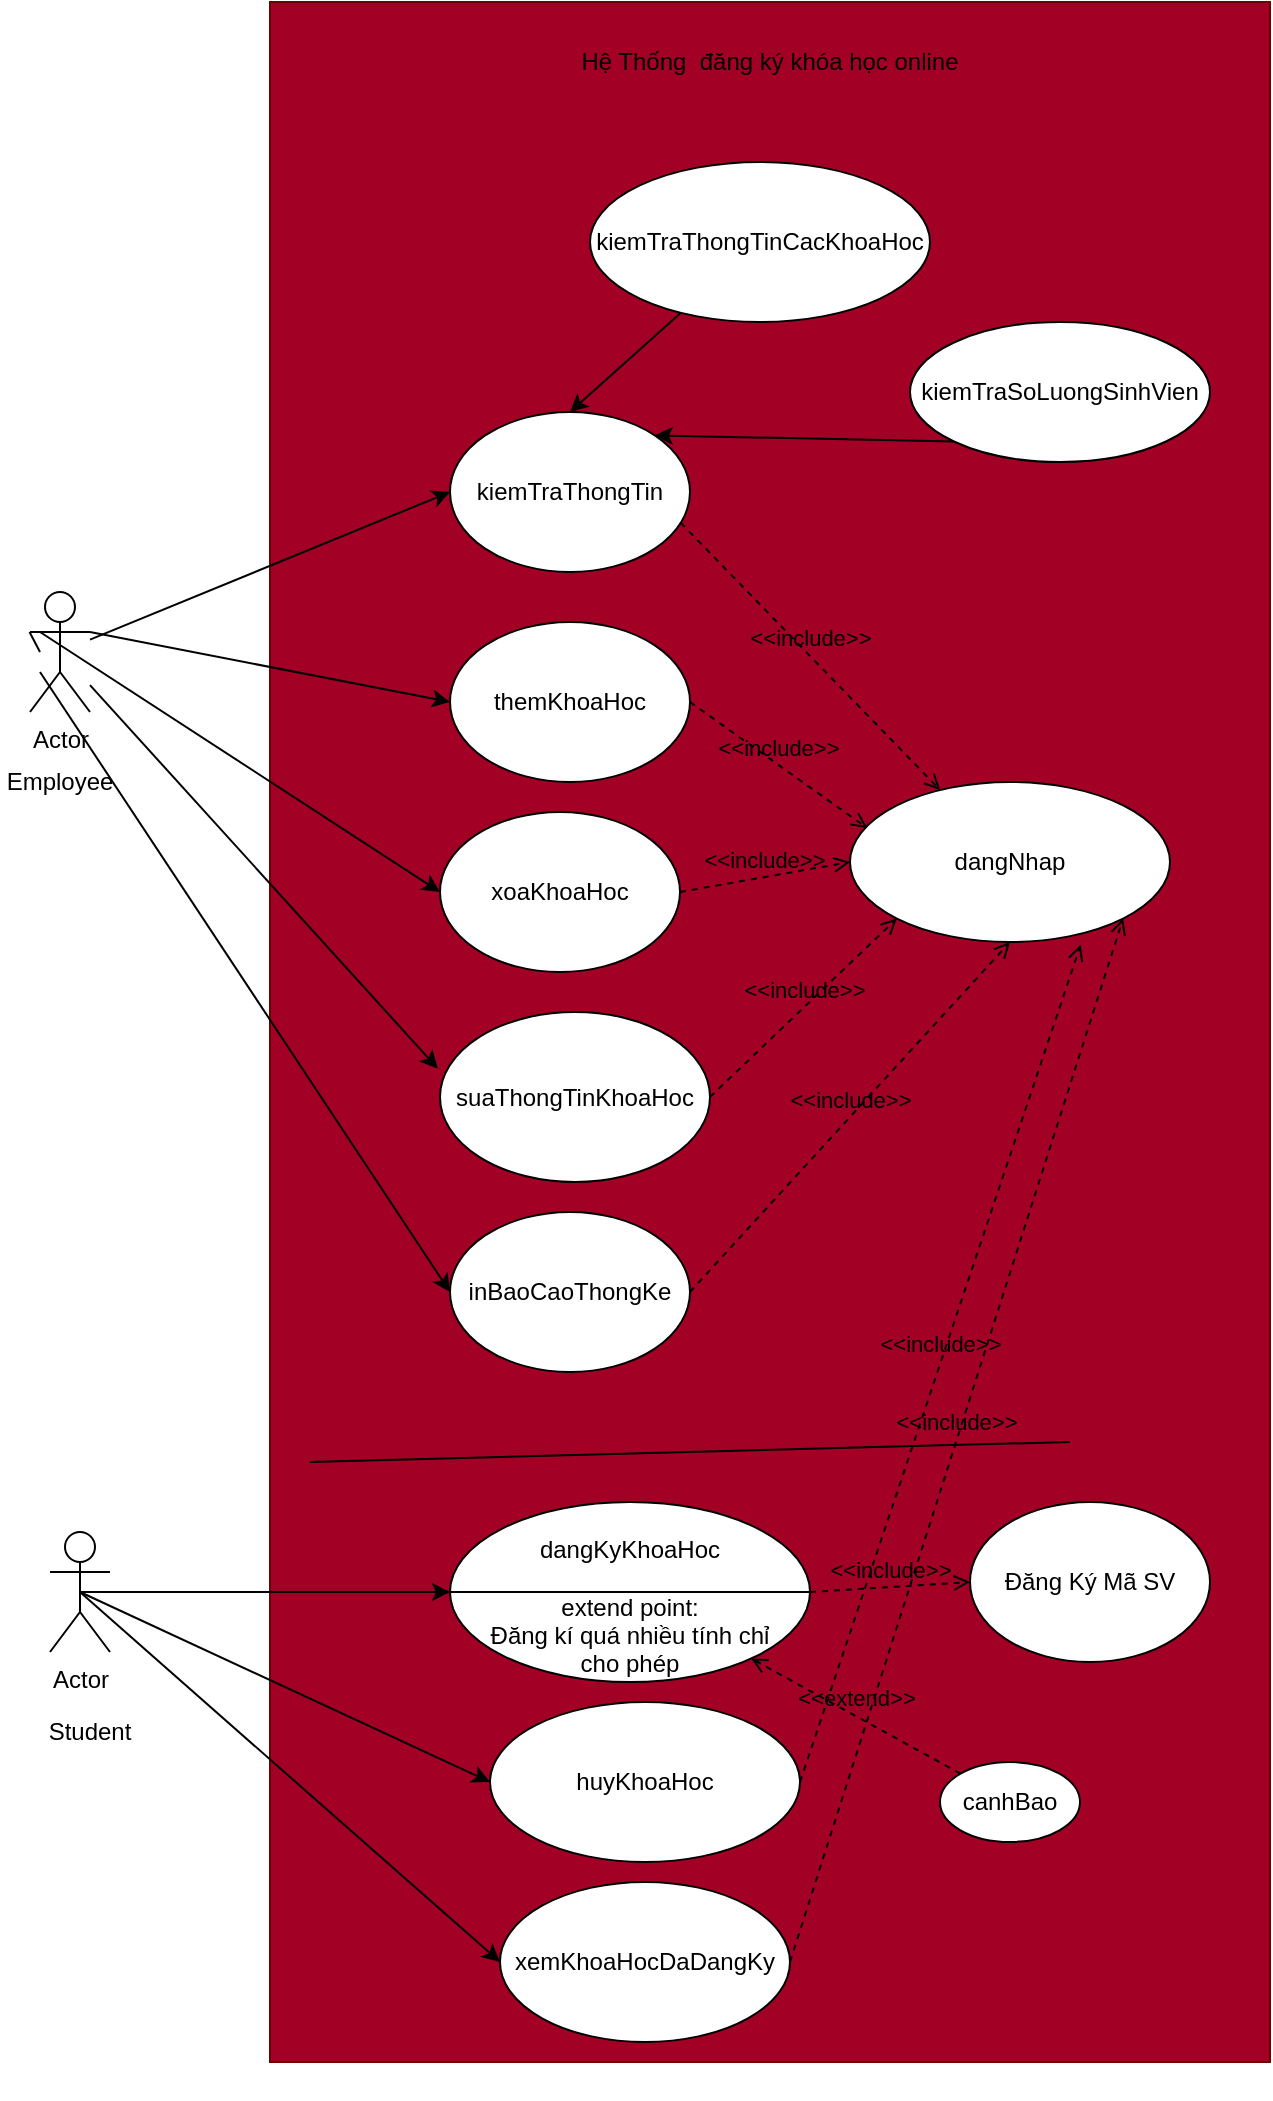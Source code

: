 <mxfile>
    <diagram id="lB1h-7lxpASH3OdDRsPz" name="Page-1">
        <mxGraphModel dx="678" dy="2144" grid="1" gridSize="10" guides="1" tooltips="1" connect="1" arrows="1" fold="1" page="1" pageScale="1" pageWidth="850" pageHeight="1100" math="0" shadow="0">
            <root>
                <mxCell id="0"/>
                <mxCell id="1" parent="0"/>
                <mxCell id="tVhqEvvE7kMgc86qGGUo-36" value="" style="rounded=0;whiteSpace=wrap;html=1;fillColor=#a20025;strokeColor=#6F0000;fontColor=#ffffff;" parent="1" vertex="1">
                    <mxGeometry x="870" y="-580" width="500" height="1030" as="geometry"/>
                </mxCell>
                <mxCell id="pz9MaHcPiONFDGKfk24B-2" value="Actor" style="shape=umlActor;verticalLabelPosition=bottom;verticalAlign=top;html=1;outlineConnect=0;" parent="1" vertex="1">
                    <mxGeometry x="760" y="185" width="30" height="60" as="geometry"/>
                </mxCell>
                <mxCell id="pz9MaHcPiONFDGKfk24B-7" value="Employee" style="text;html=1;strokeColor=none;fillColor=none;align=center;verticalAlign=middle;whiteSpace=wrap;rounded=0;" parent="1" vertex="1">
                    <mxGeometry x="735" y="-205" width="60" height="30" as="geometry"/>
                </mxCell>
                <mxCell id="pz9MaHcPiONFDGKfk24B-8" value="Student" style="text;html=1;strokeColor=none;fillColor=none;align=center;verticalAlign=middle;whiteSpace=wrap;rounded=0;" parent="1" vertex="1">
                    <mxGeometry x="750" y="270" width="60" height="30" as="geometry"/>
                </mxCell>
                <mxCell id="pz9MaHcPiONFDGKfk24B-9" value="kiemTraThongTin" style="ellipse;whiteSpace=wrap;html=1;" parent="1" vertex="1">
                    <mxGeometry x="960" y="-375" width="120" height="80" as="geometry"/>
                </mxCell>
                <mxCell id="pz9MaHcPiONFDGKfk24B-12" value="xoaKhoaHoc" style="ellipse;whiteSpace=wrap;html=1;" parent="1" vertex="1">
                    <mxGeometry x="955" y="-175" width="120" height="80" as="geometry"/>
                </mxCell>
                <mxCell id="pz9MaHcPiONFDGKfk24B-21" value="inBaoCaoThongKe" style="ellipse;whiteSpace=wrap;html=1;" parent="1" vertex="1">
                    <mxGeometry x="960" y="25" width="120" height="80" as="geometry"/>
                </mxCell>
                <mxCell id="pz9MaHcPiONFDGKfk24B-23" value="suaThongTinKhoaHoc" style="ellipse;whiteSpace=wrap;html=1;" parent="1" vertex="1">
                    <mxGeometry x="955" y="-75" width="135" height="85" as="geometry"/>
                </mxCell>
                <mxCell id="tVhqEvvE7kMgc86qGGUo-2" value="" style="endArrow=classic;html=1;rounded=0;entryX=0;entryY=0.5;entryDx=0;entryDy=0;" parent="1" source="pz9MaHcPiONFDGKfk24B-4" target="pz9MaHcPiONFDGKfk24B-9" edge="1">
                    <mxGeometry width="50" height="50" relative="1" as="geometry">
                        <mxPoint x="925" y="-75" as="sourcePoint"/>
                        <mxPoint x="975" y="-125" as="targetPoint"/>
                    </mxGeometry>
                </mxCell>
                <mxCell id="tVhqEvvE7kMgc86qGGUo-3" value="" style="endArrow=classic;html=1;rounded=0;entryX=0;entryY=0.5;entryDx=0;entryDy=0;exitX=1;exitY=0.333;exitDx=0;exitDy=0;exitPerimeter=0;" parent="1" source="pz9MaHcPiONFDGKfk24B-4" target="tVhqEvvE7kMgc86qGGUo-79" edge="1">
                    <mxGeometry width="50" height="50" relative="1" as="geometry">
                        <mxPoint x="760" y="-250.455" as="sourcePoint"/>
                        <mxPoint x="944.72" y="-249.8" as="targetPoint"/>
                    </mxGeometry>
                </mxCell>
                <mxCell id="tVhqEvvE7kMgc86qGGUo-4" value="" style="endArrow=classic;html=1;rounded=0;entryX=0;entryY=0.5;entryDx=0;entryDy=0;" parent="1" target="pz9MaHcPiONFDGKfk24B-12" edge="1">
                    <mxGeometry width="50" height="50" relative="1" as="geometry">
                        <mxPoint x="755" y="-265" as="sourcePoint"/>
                        <mxPoint x="975" y="-315.0" as="targetPoint"/>
                    </mxGeometry>
                </mxCell>
                <mxCell id="tVhqEvvE7kMgc86qGGUo-6" value="" style="endArrow=classic;html=1;rounded=0;entryX=-0.008;entryY=0.333;entryDx=0;entryDy=0;entryPerimeter=0;startArrow=none;" parent="1" source="pz9MaHcPiONFDGKfk24B-4" target="pz9MaHcPiONFDGKfk24B-23" edge="1">
                    <mxGeometry width="50" height="50" relative="1" as="geometry">
                        <mxPoint x="755" y="-255" as="sourcePoint"/>
                        <mxPoint x="995" y="-55" as="targetPoint"/>
                    </mxGeometry>
                </mxCell>
                <mxCell id="tVhqEvvE7kMgc86qGGUo-7" value="" style="endArrow=classic;html=1;rounded=0;entryX=0;entryY=0.5;entryDx=0;entryDy=0;" parent="1" target="pz9MaHcPiONFDGKfk24B-21" edge="1">
                    <mxGeometry width="50" height="50" relative="1" as="geometry">
                        <mxPoint x="755" y="-245" as="sourcePoint"/>
                        <mxPoint x="845" y="55" as="targetPoint"/>
                    </mxGeometry>
                </mxCell>
                <mxCell id="tVhqEvvE7kMgc86qGGUo-21" value="canhBao" style="ellipse;whiteSpace=wrap;html=1;" parent="1" vertex="1">
                    <mxGeometry x="1205" y="300" width="70" height="40" as="geometry"/>
                </mxCell>
                <mxCell id="tVhqEvvE7kMgc86qGGUo-22" value="&amp;lt;&amp;lt;extend&amp;gt;&amp;gt;" style="html=1;verticalAlign=bottom;labelBackgroundColor=none;endArrow=open;endFill=0;dashed=1;rounded=0;exitX=0;exitY=0;exitDx=0;exitDy=0;" parent="1" source="tVhqEvvE7kMgc86qGGUo-21" target="tVhqEvvE7kMgc86qGGUo-78" edge="1">
                    <mxGeometry width="160" relative="1" as="geometry">
                        <mxPoint x="1105" y="-100" as="sourcePoint"/>
                        <mxPoint x="1104.14" y="-176.66" as="targetPoint"/>
                    </mxGeometry>
                </mxCell>
                <mxCell id="tVhqEvvE7kMgc86qGGUo-31" value="kiemTraThongTinCacKhoaHoc" style="ellipse;whiteSpace=wrap;html=1;" parent="1" vertex="1">
                    <mxGeometry x="1030" y="-500" width="170" height="80" as="geometry"/>
                </mxCell>
                <mxCell id="tVhqEvvE7kMgc86qGGUo-32" value="" style="endArrow=classic;html=1;rounded=0;entryX=0.5;entryY=0;entryDx=0;entryDy=0;" parent="1" source="tVhqEvvE7kMgc86qGGUo-31" target="pz9MaHcPiONFDGKfk24B-9" edge="1">
                    <mxGeometry width="50" height="50" relative="1" as="geometry">
                        <mxPoint x="1065" y="-295" as="sourcePoint"/>
                        <mxPoint x="1115" y="-345" as="targetPoint"/>
                    </mxGeometry>
                </mxCell>
                <mxCell id="tVhqEvvE7kMgc86qGGUo-33" value="kiemTraSoLuongSinhVien" style="ellipse;whiteSpace=wrap;html=1;" parent="1" vertex="1">
                    <mxGeometry x="1190" y="-420" width="150" height="70" as="geometry"/>
                </mxCell>
                <mxCell id="tVhqEvvE7kMgc86qGGUo-34" value="" style="endArrow=classic;html=1;rounded=0;exitX=0;exitY=1;exitDx=0;exitDy=0;entryX=1;entryY=0;entryDx=0;entryDy=0;" parent="1" source="tVhqEvvE7kMgc86qGGUo-33" target="pz9MaHcPiONFDGKfk24B-9" edge="1">
                    <mxGeometry width="50" height="50" relative="1" as="geometry">
                        <mxPoint x="1065" y="-285" as="sourcePoint"/>
                        <mxPoint x="1115" y="-335" as="targetPoint"/>
                    </mxGeometry>
                </mxCell>
                <mxCell id="tVhqEvvE7kMgc86qGGUo-40" value="Hệ Thống&amp;nbsp; đăng ký khóa học online" style="text;html=1;strokeColor=none;fillColor=none;align=center;verticalAlign=middle;whiteSpace=wrap;rounded=0;" parent="1" vertex="1">
                    <mxGeometry x="1010" y="-565" width="220" height="30" as="geometry"/>
                </mxCell>
                <mxCell id="tVhqEvvE7kMgc86qGGUo-66" style="edgeStyle=orthogonalEdgeStyle;rounded=0;orthogonalLoop=1;jettySize=auto;html=1;exitX=0.5;exitY=1;exitDx=0;exitDy=0;" parent="1" edge="1">
                    <mxGeometry relative="1" as="geometry">
                        <mxPoint x="1085" y="460" as="sourcePoint"/>
                        <mxPoint x="1085" y="460" as="targetPoint"/>
                    </mxGeometry>
                </mxCell>
                <mxCell id="tVhqEvvE7kMgc86qGGUo-68" value="huyKhoaHoc" style="ellipse;whiteSpace=wrap;html=1;" parent="1" vertex="1">
                    <mxGeometry x="980" y="270" width="155" height="80" as="geometry"/>
                </mxCell>
                <mxCell id="tVhqEvvE7kMgc86qGGUo-78" value="&lt;span&gt;&lt;br&gt;&lt;/span&gt;dangKyKhoaHoc&lt;br&gt;&lt;br&gt;&lt;span&gt;extend point:&lt;/span&gt;&lt;br&gt;&lt;span&gt;Đăng kí quá nhiều tính chỉ&lt;br&gt;cho phép&lt;br&gt;&lt;/span&gt;" style="shape=lineEllipse;perimeter=ellipsePerimeter;whiteSpace=wrap;html=1;backgroundOutline=1;" parent="1" vertex="1">
                    <mxGeometry x="960" y="170" width="180" height="90" as="geometry"/>
                </mxCell>
                <mxCell id="tVhqEvvE7kMgc86qGGUo-79" value="themKhoaHoc" style="ellipse;whiteSpace=wrap;html=1;" parent="1" vertex="1">
                    <mxGeometry x="960" y="-270" width="120" height="80" as="geometry"/>
                </mxCell>
                <mxCell id="tVhqEvvE7kMgc86qGGUo-81" value="" style="endArrow=none;html=1;rounded=0;" parent="1" edge="1">
                    <mxGeometry width="50" height="50" relative="1" as="geometry">
                        <mxPoint x="890" y="150" as="sourcePoint"/>
                        <mxPoint x="1270" y="140" as="targetPoint"/>
                    </mxGeometry>
                </mxCell>
                <mxCell id="_JqN_RBT8FjLGJyVjGAs-5" value="dangNhap" style="ellipse;whiteSpace=wrap;html=1;" parent="1" vertex="1">
                    <mxGeometry x="1160" y="-190" width="160" height="80" as="geometry"/>
                </mxCell>
                <mxCell id="_JqN_RBT8FjLGJyVjGAs-8" value="xemKhoaHocDaDangKy" style="ellipse;whiteSpace=wrap;html=1;" parent="1" vertex="1">
                    <mxGeometry x="985" y="360" width="145" height="80" as="geometry"/>
                </mxCell>
                <mxCell id="_JqN_RBT8FjLGJyVjGAs-11" value="&amp;lt;&amp;lt;include&amp;gt;&amp;gt;" style="html=1;verticalAlign=bottom;labelBackgroundColor=none;endArrow=open;endFill=0;dashed=1;rounded=0;exitX=0.961;exitY=0.692;exitDx=0;exitDy=0;exitPerimeter=0;" parent="1" source="pz9MaHcPiONFDGKfk24B-9" target="_JqN_RBT8FjLGJyVjGAs-5" edge="1">
                    <mxGeometry width="160" relative="1" as="geometry">
                        <mxPoint x="910" y="-40" as="sourcePoint"/>
                        <mxPoint x="1070" y="-40" as="targetPoint"/>
                    </mxGeometry>
                </mxCell>
                <mxCell id="_JqN_RBT8FjLGJyVjGAs-12" value="&amp;lt;&amp;lt;include&amp;gt;&amp;gt;" style="html=1;verticalAlign=bottom;labelBackgroundColor=none;endArrow=open;endFill=0;dashed=1;rounded=0;exitX=1;exitY=0.5;exitDx=0;exitDy=0;entryX=0.054;entryY=0.288;entryDx=0;entryDy=0;entryPerimeter=0;" parent="1" source="tVhqEvvE7kMgc86qGGUo-79" target="_JqN_RBT8FjLGJyVjGAs-5" edge="1">
                    <mxGeometry width="160" relative="1" as="geometry">
                        <mxPoint x="1085.32" y="-309.64" as="sourcePoint"/>
                        <mxPoint x="1215.155" y="-176.006" as="targetPoint"/>
                    </mxGeometry>
                </mxCell>
                <mxCell id="_JqN_RBT8FjLGJyVjGAs-13" value="&amp;lt;&amp;lt;include&amp;gt;&amp;gt;" style="html=1;verticalAlign=bottom;labelBackgroundColor=none;endArrow=open;endFill=0;dashed=1;rounded=0;exitX=1;exitY=0.5;exitDx=0;exitDy=0;entryX=0;entryY=0.5;entryDx=0;entryDy=0;" parent="1" source="pz9MaHcPiONFDGKfk24B-12" target="_JqN_RBT8FjLGJyVjGAs-5" edge="1">
                    <mxGeometry width="160" relative="1" as="geometry">
                        <mxPoint x="1095.32" y="-299.64" as="sourcePoint"/>
                        <mxPoint x="1225.155" y="-166.006" as="targetPoint"/>
                    </mxGeometry>
                </mxCell>
                <mxCell id="_JqN_RBT8FjLGJyVjGAs-14" value="&amp;lt;&amp;lt;include&amp;gt;&amp;gt;" style="html=1;verticalAlign=bottom;labelBackgroundColor=none;endArrow=open;endFill=0;dashed=1;rounded=0;exitX=1;exitY=0.5;exitDx=0;exitDy=0;entryX=0;entryY=1;entryDx=0;entryDy=0;" parent="1" source="pz9MaHcPiONFDGKfk24B-23" target="_JqN_RBT8FjLGJyVjGAs-5" edge="1">
                    <mxGeometry width="160" relative="1" as="geometry">
                        <mxPoint x="1105.32" y="-289.64" as="sourcePoint"/>
                        <mxPoint x="1235.155" y="-156.006" as="targetPoint"/>
                    </mxGeometry>
                </mxCell>
                <mxCell id="_JqN_RBT8FjLGJyVjGAs-15" value="&amp;lt;&amp;lt;include&amp;gt;&amp;gt;" style="html=1;verticalAlign=bottom;labelBackgroundColor=none;endArrow=open;endFill=0;dashed=1;rounded=0;exitX=1;exitY=0.5;exitDx=0;exitDy=0;entryX=0.5;entryY=1;entryDx=0;entryDy=0;" parent="1" source="pz9MaHcPiONFDGKfk24B-21" target="_JqN_RBT8FjLGJyVjGAs-5" edge="1">
                    <mxGeometry width="160" relative="1" as="geometry">
                        <mxPoint x="1115.32" y="-279.64" as="sourcePoint"/>
                        <mxPoint x="1245.155" y="-146.006" as="targetPoint"/>
                    </mxGeometry>
                </mxCell>
                <mxCell id="_JqN_RBT8FjLGJyVjGAs-17" value="&amp;lt;&amp;lt;include&amp;gt;&amp;gt;" style="html=1;verticalAlign=bottom;labelBackgroundColor=none;endArrow=open;endFill=0;dashed=1;rounded=0;exitX=1;exitY=0.5;exitDx=0;exitDy=0;entryX=0.721;entryY=1.016;entryDx=0;entryDy=0;entryPerimeter=0;" parent="1" source="tVhqEvvE7kMgc86qGGUo-68" target="_JqN_RBT8FjLGJyVjGAs-5" edge="1">
                    <mxGeometry width="160" relative="1" as="geometry">
                        <mxPoint x="910" y="140" as="sourcePoint"/>
                        <mxPoint x="1070" y="140" as="targetPoint"/>
                    </mxGeometry>
                </mxCell>
                <mxCell id="_JqN_RBT8FjLGJyVjGAs-19" value="" style="endArrow=classic;html=1;rounded=0;exitX=0.5;exitY=0.5;exitDx=0;exitDy=0;exitPerimeter=0;entryX=0;entryY=0.5;entryDx=0;entryDy=0;" parent="1" source="pz9MaHcPiONFDGKfk24B-2" target="tVhqEvvE7kMgc86qGGUo-78" edge="1">
                    <mxGeometry width="50" height="50" relative="1" as="geometry">
                        <mxPoint x="970" y="160" as="sourcePoint"/>
                        <mxPoint x="960" y="210" as="targetPoint"/>
                    </mxGeometry>
                </mxCell>
                <mxCell id="_JqN_RBT8FjLGJyVjGAs-20" value="" style="endArrow=classic;html=1;rounded=0;exitX=0.5;exitY=0.5;exitDx=0;exitDy=0;exitPerimeter=0;entryX=0;entryY=0.5;entryDx=0;entryDy=0;" parent="1" source="pz9MaHcPiONFDGKfk24B-2" target="tVhqEvvE7kMgc86qGGUo-68" edge="1">
                    <mxGeometry width="50" height="50" relative="1" as="geometry">
                        <mxPoint x="735" y="210" as="sourcePoint"/>
                        <mxPoint x="970.0" y="225" as="targetPoint"/>
                    </mxGeometry>
                </mxCell>
                <mxCell id="_JqN_RBT8FjLGJyVjGAs-21" value="" style="endArrow=classic;html=1;rounded=0;exitX=0.5;exitY=0.5;exitDx=0;exitDy=0;exitPerimeter=0;entryX=0;entryY=0.5;entryDx=0;entryDy=0;" parent="1" source="pz9MaHcPiONFDGKfk24B-2" target="_JqN_RBT8FjLGJyVjGAs-8" edge="1">
                    <mxGeometry width="50" height="50" relative="1" as="geometry">
                        <mxPoint x="745" y="220" as="sourcePoint"/>
                        <mxPoint x="980.0" y="235" as="targetPoint"/>
                    </mxGeometry>
                </mxCell>
                <mxCell id="_JqN_RBT8FjLGJyVjGAs-22" value="&amp;lt;&amp;lt;include&amp;gt;&amp;gt;" style="html=1;verticalAlign=bottom;labelBackgroundColor=none;endArrow=open;endFill=0;dashed=1;rounded=0;exitX=1;exitY=0.5;exitDx=0;exitDy=0;entryX=1;entryY=1;entryDx=0;entryDy=0;" parent="1" source="_JqN_RBT8FjLGJyVjGAs-8" target="_JqN_RBT8FjLGJyVjGAs-5" edge="1">
                    <mxGeometry width="160" relative="1" as="geometry">
                        <mxPoint x="1145.0" y="320" as="sourcePoint"/>
                        <mxPoint x="1285.36" y="-98.72" as="targetPoint"/>
                    </mxGeometry>
                </mxCell>
                <mxCell id="pz9MaHcPiONFDGKfk24B-4" value="Actor" style="shape=umlActor;verticalLabelPosition=bottom;verticalAlign=top;html=1;outlineConnect=0;" parent="1" vertex="1">
                    <mxGeometry x="750" y="-285" width="30" height="60" as="geometry"/>
                </mxCell>
                <mxCell id="_JqN_RBT8FjLGJyVjGAs-23" value="" style="endArrow=none;html=1;rounded=0;entryX=-0.008;entryY=0.333;entryDx=0;entryDy=0;entryPerimeter=0;" parent="1" target="pz9MaHcPiONFDGKfk24B-4" edge="1">
                    <mxGeometry width="50" height="50" relative="1" as="geometry">
                        <mxPoint x="755" y="-255" as="sourcePoint"/>
                        <mxPoint x="953.92" y="-46.695" as="targetPoint"/>
                    </mxGeometry>
                </mxCell>
                <mxCell id="_JqN_RBT8FjLGJyVjGAs-24" value="Đăng Ký Mã SV" style="ellipse;whiteSpace=wrap;html=1;" parent="1" vertex="1">
                    <mxGeometry x="1220" y="170" width="120" height="80" as="geometry"/>
                </mxCell>
                <mxCell id="_JqN_RBT8FjLGJyVjGAs-25" value="&amp;lt;&amp;lt;include&amp;gt;&amp;gt;" style="html=1;verticalAlign=bottom;labelBackgroundColor=none;endArrow=open;endFill=0;dashed=1;rounded=0;exitX=1;exitY=0.5;exitDx=0;exitDy=0;entryX=0;entryY=0.5;entryDx=0;entryDy=0;" parent="1" source="tVhqEvvE7kMgc86qGGUo-78" target="_JqN_RBT8FjLGJyVjGAs-24" edge="1">
                    <mxGeometry width="160" relative="1" as="geometry">
                        <mxPoint x="1085.32" y="-309.64" as="sourcePoint"/>
                        <mxPoint x="1215.155" y="-176.006" as="targetPoint"/>
                    </mxGeometry>
                </mxCell>
            </root>
        </mxGraphModel>
    </diagram>
</mxfile>